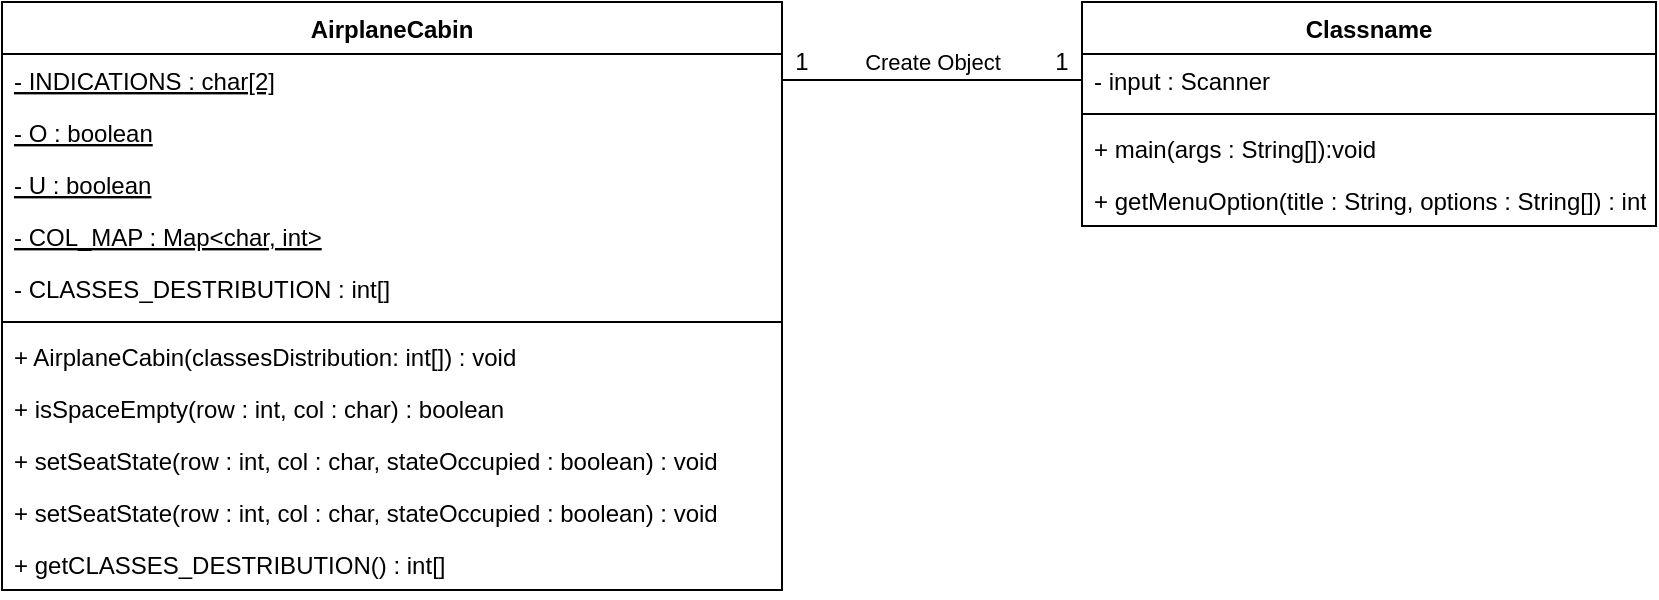<mxfile version="13.6.2" type="device"><diagram id="C5RBs43oDa-KdzZeNtuy" name="Page-1"><mxGraphModel dx="1365" dy="824" grid="1" gridSize="10" guides="1" tooltips="1" connect="1" arrows="1" fold="1" page="1" pageScale="1" pageWidth="827" pageHeight="1169" math="0" shadow="0"><root><mxCell id="WIyWlLk6GJQsqaUBKTNV-0"/><mxCell id="WIyWlLk6GJQsqaUBKTNV-1" parent="WIyWlLk6GJQsqaUBKTNV-0"/><mxCell id="LhxWMH2nOwY8P_2v0si0-21" value="Create Object" style="edgeStyle=orthogonalEdgeStyle;rounded=0;orthogonalLoop=1;jettySize=auto;html=1;exitX=1;exitY=0.5;exitDx=0;exitDy=0;entryX=0;entryY=0.5;entryDx=0;entryDy=0;endArrow=none;endFill=0;" edge="1" parent="WIyWlLk6GJQsqaUBKTNV-1" source="LhxWMH2nOwY8P_2v0si0-18" target="LhxWMH2nOwY8P_2v0si0-14"><mxGeometry y="9" relative="1" as="geometry"><mxPoint x="420" y="239.0" as="sourcePoint"/><mxPoint as="offset"/></mxGeometry></mxCell><mxCell id="LhxWMH2nOwY8P_2v0si0-22" value="1" style="text;html=1;strokeColor=none;fillColor=none;align=center;verticalAlign=middle;whiteSpace=wrap;rounded=0;" vertex="1" parent="WIyWlLk6GJQsqaUBKTNV-1"><mxGeometry x="390" y="220" width="20" height="20" as="geometry"/></mxCell><mxCell id="LhxWMH2nOwY8P_2v0si0-23" value="1" style="text;html=1;strokeColor=none;fillColor=none;align=center;verticalAlign=middle;whiteSpace=wrap;rounded=0;" vertex="1" parent="WIyWlLk6GJQsqaUBKTNV-1"><mxGeometry x="520" y="220" width="20" height="20" as="geometry"/></mxCell><mxCell id="LhxWMH2nOwY8P_2v0si0-17" value="AirplaneCabin" style="swimlane;fontStyle=1;align=center;verticalAlign=top;childLayout=stackLayout;horizontal=1;startSize=26;horizontalStack=0;resizeParent=1;resizeParentMax=0;resizeLast=0;collapsible=1;marginBottom=0;" vertex="1" parent="WIyWlLk6GJQsqaUBKTNV-1"><mxGeometry y="200" width="390" height="294" as="geometry"/></mxCell><mxCell id="LhxWMH2nOwY8P_2v0si0-18" value="- INDICATIONS : char[2]" style="text;strokeColor=none;fillColor=none;align=left;verticalAlign=top;spacingLeft=4;spacingRight=4;overflow=hidden;rotatable=0;points=[[0,0.5],[1,0.5]];portConstraint=eastwest;fontStyle=4" vertex="1" parent="LhxWMH2nOwY8P_2v0si0-17"><mxGeometry y="26" width="390" height="26" as="geometry"/></mxCell><mxCell id="LhxWMH2nOwY8P_2v0si0-25" value="- O : boolean" style="text;strokeColor=none;fillColor=none;align=left;verticalAlign=top;spacingLeft=4;spacingRight=4;overflow=hidden;rotatable=0;points=[[0,0.5],[1,0.5]];portConstraint=eastwest;fontStyle=4" vertex="1" parent="LhxWMH2nOwY8P_2v0si0-17"><mxGeometry y="52" width="390" height="26" as="geometry"/></mxCell><mxCell id="LhxWMH2nOwY8P_2v0si0-26" value="- U : boolean" style="text;strokeColor=none;fillColor=none;align=left;verticalAlign=top;spacingLeft=4;spacingRight=4;overflow=hidden;rotatable=0;points=[[0,0.5],[1,0.5]];portConstraint=eastwest;fontStyle=4" vertex="1" parent="LhxWMH2nOwY8P_2v0si0-17"><mxGeometry y="78" width="390" height="26" as="geometry"/></mxCell><mxCell id="LhxWMH2nOwY8P_2v0si0-24" value="- COL_MAP : Map&lt;char, int&gt;" style="text;strokeColor=none;fillColor=none;align=left;verticalAlign=top;spacingLeft=4;spacingRight=4;overflow=hidden;rotatable=0;points=[[0,0.5],[1,0.5]];portConstraint=eastwest;fontStyle=4" vertex="1" parent="LhxWMH2nOwY8P_2v0si0-17"><mxGeometry y="104" width="390" height="26" as="geometry"/></mxCell><mxCell id="LhxWMH2nOwY8P_2v0si0-27" value="- CLASSES_DESTRIBUTION : int[]" style="text;strokeColor=none;fillColor=none;align=left;verticalAlign=top;spacingLeft=4;spacingRight=4;overflow=hidden;rotatable=0;points=[[0,0.5],[1,0.5]];portConstraint=eastwest;fontStyle=0" vertex="1" parent="LhxWMH2nOwY8P_2v0si0-17"><mxGeometry y="130" width="390" height="26" as="geometry"/></mxCell><mxCell id="LhxWMH2nOwY8P_2v0si0-19" value="" style="line;strokeWidth=1;fillColor=none;align=left;verticalAlign=middle;spacingTop=-1;spacingLeft=3;spacingRight=3;rotatable=0;labelPosition=right;points=[];portConstraint=eastwest;" vertex="1" parent="LhxWMH2nOwY8P_2v0si0-17"><mxGeometry y="156" width="390" height="8" as="geometry"/></mxCell><mxCell id="LhxWMH2nOwY8P_2v0si0-20" value="+ AirplaneCabin(classesDistribution: int[]) : void" style="text;strokeColor=none;fillColor=none;align=left;verticalAlign=top;spacingLeft=4;spacingRight=4;overflow=hidden;rotatable=0;points=[[0,0.5],[1,0.5]];portConstraint=eastwest;" vertex="1" parent="LhxWMH2nOwY8P_2v0si0-17"><mxGeometry y="164" width="390" height="26" as="geometry"/></mxCell><mxCell id="LhxWMH2nOwY8P_2v0si0-29" value="+ isSpaceEmpty(row : int, col : char) : boolean" style="text;strokeColor=none;fillColor=none;align=left;verticalAlign=top;spacingLeft=4;spacingRight=4;overflow=hidden;rotatable=0;points=[[0,0.5],[1,0.5]];portConstraint=eastwest;" vertex="1" parent="LhxWMH2nOwY8P_2v0si0-17"><mxGeometry y="190" width="390" height="26" as="geometry"/></mxCell><mxCell id="LhxWMH2nOwY8P_2v0si0-30" value="+ setSeatState(row : int, col : char, stateOccupied : boolean) : void" style="text;strokeColor=none;fillColor=none;align=left;verticalAlign=top;spacingLeft=4;spacingRight=4;overflow=hidden;rotatable=0;points=[[0,0.5],[1,0.5]];portConstraint=eastwest;" vertex="1" parent="LhxWMH2nOwY8P_2v0si0-17"><mxGeometry y="216" width="390" height="26" as="geometry"/></mxCell><mxCell id="LhxWMH2nOwY8P_2v0si0-32" value="+ setSeatState(row : int, col : char, stateOccupied : boolean) : void" style="text;strokeColor=none;fillColor=none;align=left;verticalAlign=top;spacingLeft=4;spacingRight=4;overflow=hidden;rotatable=0;points=[[0,0.5],[1,0.5]];portConstraint=eastwest;spacingBottom=-1;" vertex="1" parent="LhxWMH2nOwY8P_2v0si0-17"><mxGeometry y="242" width="390" height="26" as="geometry"/></mxCell><mxCell id="LhxWMH2nOwY8P_2v0si0-31" value="+ getCLASSES_DESTRIBUTION() : int[]" style="text;strokeColor=none;fillColor=none;align=left;verticalAlign=top;spacingLeft=4;spacingRight=4;overflow=hidden;rotatable=0;points=[[0,0.5],[1,0.5]];portConstraint=eastwest;spacingBottom=-1;" vertex="1" parent="LhxWMH2nOwY8P_2v0si0-17"><mxGeometry y="268" width="390" height="26" as="geometry"/></mxCell><mxCell id="LhxWMH2nOwY8P_2v0si0-13" value="Classname" style="swimlane;fontStyle=1;align=center;verticalAlign=top;childLayout=stackLayout;horizontal=1;startSize=26;horizontalStack=0;resizeParent=1;resizeParentMax=0;resizeLast=0;collapsible=1;marginBottom=0;" vertex="1" parent="WIyWlLk6GJQsqaUBKTNV-1"><mxGeometry x="540" y="200" width="287" height="112" as="geometry"/></mxCell><mxCell id="LhxWMH2nOwY8P_2v0si0-14" value="- input : Scanner" style="text;strokeColor=none;fillColor=none;align=left;verticalAlign=top;spacingLeft=4;spacingRight=4;overflow=hidden;rotatable=0;points=[[0,0.5],[1,0.5]];portConstraint=eastwest;" vertex="1" parent="LhxWMH2nOwY8P_2v0si0-13"><mxGeometry y="26" width="287" height="26" as="geometry"/></mxCell><mxCell id="LhxWMH2nOwY8P_2v0si0-15" value="" style="line;strokeWidth=1;fillColor=none;align=left;verticalAlign=middle;spacingTop=-1;spacingLeft=3;spacingRight=3;rotatable=0;labelPosition=right;points=[];portConstraint=eastwest;" vertex="1" parent="LhxWMH2nOwY8P_2v0si0-13"><mxGeometry y="52" width="287" height="8" as="geometry"/></mxCell><mxCell id="LhxWMH2nOwY8P_2v0si0-16" value="+ main(args : String[]):void" style="text;strokeColor=none;fillColor=none;align=left;verticalAlign=top;spacingLeft=4;spacingRight=4;overflow=hidden;rotatable=0;points=[[0,0.5],[1,0.5]];portConstraint=eastwest;" vertex="1" parent="LhxWMH2nOwY8P_2v0si0-13"><mxGeometry y="60" width="287" height="26" as="geometry"/></mxCell><mxCell id="LhxWMH2nOwY8P_2v0si0-33" value="+ getMenuOption(title : String, options : String[]) : int" style="text;strokeColor=none;fillColor=none;align=left;verticalAlign=top;spacingLeft=4;spacingRight=4;overflow=hidden;rotatable=0;points=[[0,0.5],[1,0.5]];portConstraint=eastwest;" vertex="1" parent="LhxWMH2nOwY8P_2v0si0-13"><mxGeometry y="86" width="287" height="26" as="geometry"/></mxCell></root></mxGraphModel></diagram></mxfile>